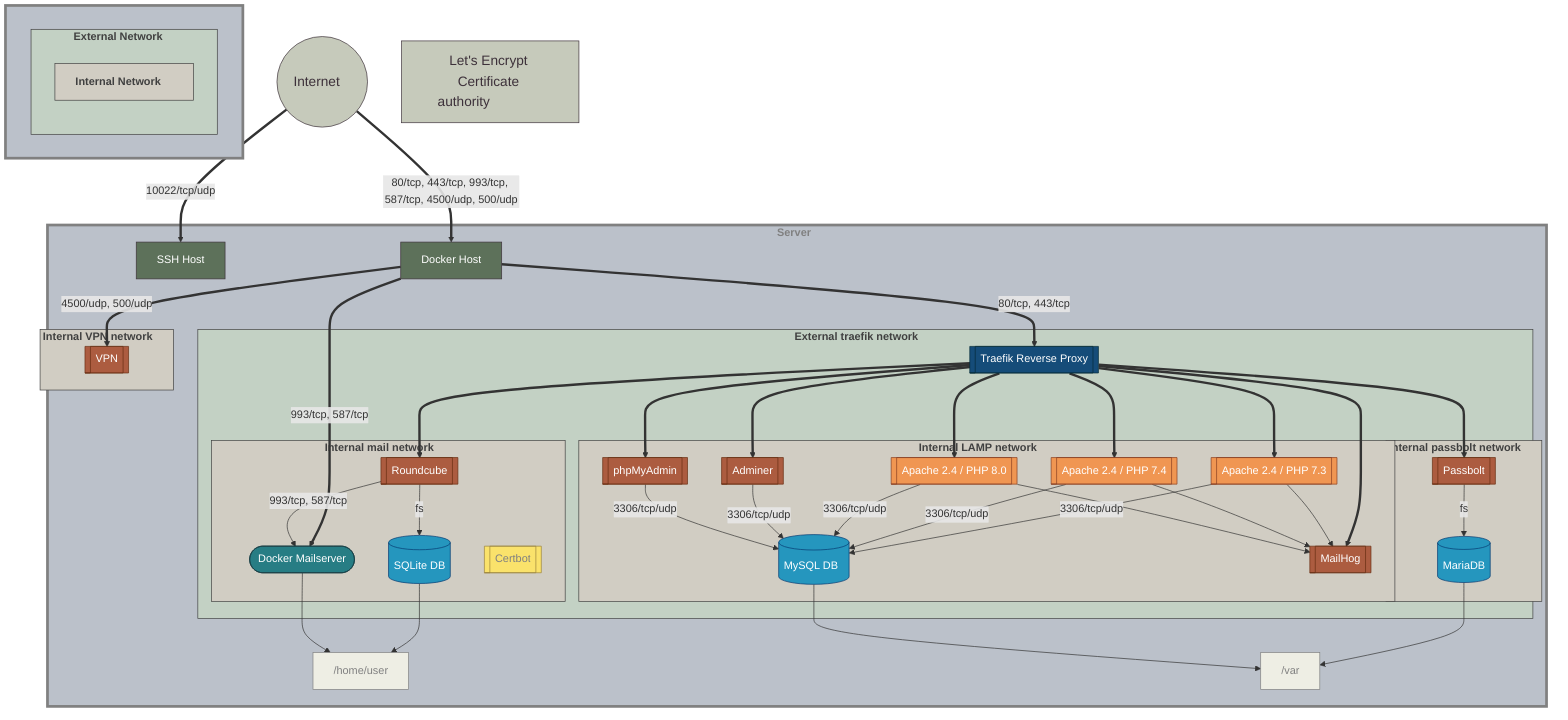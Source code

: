 graph TD

	%% define general components
	PUBLIC_INTERNET(("&nbsp;&nbsp;&nbsp;Internet&nbsp;&nbsp;&nbsp;&nbsp;&nbsp;&nbsp;"))
	PUBLIC_AUTHORITY_LETSENCRYPT["Let's Encrypt Certificate authority&nbsp;&nbsp;&nbsp;&nbsp;&nbsp;&nbsp;&nbsp;&nbsp;&nbsp;&nbsp;&nbsp;&nbsp;&nbsp;&nbsp;"]
	
	%% define traefik and certbot components
	DOCKER_REVERSE_PROXY_TRAEFIK[["Traefik Reverse Proxy"]]

	%% define LAMP components
	DOCKER_DB_MYSQL[("MySQL DB&nbsp;&nbsp;")]
	DOCKER_SERVICE_PHP73[["Apache 2.4 / PHP 7.3"]]
	DOCKER_SERVICE_PHP74[["Apache 2.4 / PHP 7.4"]]
	DOCKER_SERVICE_PHP80[["Apache 2.4 / PHP 8.0"]]
	DOCKER_SERVICE_MAILHOG[["MailHog"]]
	DOCKER_SERVICE_ADMINER[["Adminer"]]
	DOCKER_SERVICE_PHPMYADMIN[["phpMyAdmin"]]
	
	%% define VPN components
	DOCKER_VPN[["VPN"]]

	%% define mail components
	DOCKER_SERVICE_ROUNDCUBE[["Roundcube"]]
	DOCKER_SERVICE_PASSBOLT[["Passbolt"]]
	DOCKER_SERVICE_MAILSERVER(["Docker Mailserver"])
	DOCKER_DB_SQLITE_PASSBOLT[("MariaDB")]
	DOCKER_DB_SQLITE_ROUNDCUBE[("SQLite DB")]
	DOCKER_SERVICE_CERTBOT[["Certbot"]]
	
	%% define server components
	SERVER_SSH_HOST["SSH Host"]
	SERVER_DOCKER_HOST["Docker Host"]
	SERVER_FILE_SYSTEM_HOME["/home/user"]
	SERVER_FILE_SYSTEM_VAR["/var"]

	%% define subgroups (Network)
	subgraph EXPLANATION_SUBGRAPH_SERVER[" "]
		subgraph EXPLANATION_SUBGRAPH_NETWORK_EXTERNAL["External Network&nbsp;&nbsp;&nbsp;&nbsp;"]
			EXPLANATION_SUBGRAPH_NETWORK_INTERN["Internal Network&nbsp;&nbsp;&nbsp;&nbsp;"]
		end
	end
	
	%% define subgroups (Server)
	subgraph SUBGRAPH_SERVER["Server&nbsp;&nbsp;"]
		SERVER_SSH_HOST
		SERVER_DOCKER_HOST
		
		subgraph SUBGRAPH_NETWORK_EXTERNAL_TRAEFIK["External traefik network&nbsp;&nbsp;&nbsp;&nbsp;&nbsp;&nbsp;"]
			DOCKER_REVERSE_PROXY_TRAEFIK

			subgraph SUBGRAPH_NETWORK_INTERNAL_LAMP["Internal LAMP network&nbsp;&nbsp;&nbsp;&nbsp;&nbsp;&nbsp;"]
				DOCKER_DB_MYSQL
				DOCKER_SERVICE_PHP73
				DOCKER_SERVICE_PHP74
				DOCKER_SERVICE_PHP80
				DOCKER_SERVICE_MAILHOG
				DOCKER_SERVICE_ADMINER
				DOCKER_SERVICE_PHPMYADMIN
			end
			
			subgraph SUBGRAPH_NETWORK_INTERNAL_MAIL["Internal mail network&nbsp;&nbsp;&nbsp;&nbsp;&nbsp;&nbsp;"]
				DOCKER_SERVICE_CERTBOT
				DOCKER_SERVICE_MAILSERVER
				DOCKER_SERVICE_ROUNDCUBE
				DOCKER_DB_SQLITE_ROUNDCUBE
			end
			
			subgraph SUBGRAPH_NETWORK_INTERNAL_PASSBOLT["Internal passbolt network&nbsp;&nbsp;&nbsp;&nbsp;&nbsp;&nbsp;"]
				DOCKER_SERVICE_PASSBOLT
				DOCKER_DB_SQLITE_PASSBOLT
			end
		end
		
		subgraph SUBGRAPH_NETWORK_INTERNAL_VPN["Internal VPN network&nbsp;&nbsp;&nbsp;&nbsp;&nbsp;&nbsp;"]
			DOCKER_VPN
		end
		
		SERVER_FILE_SYSTEM_HOME
		SERVER_FILE_SYSTEM_VAR
	end

	%% define general graphs
	PUBLIC_INTERNET==>|"10022/tcp/udp"|SERVER_SSH_HOST
	PUBLIC_INTERNET==>|"80/tcp, 443/tcp, 993/tcp, 587/tcp, 4500/udp, 500/udp"|SERVER_DOCKER_HOST
	SERVER_DOCKER_HOST==>|"80/tcp, 443/tcp"|DOCKER_REVERSE_PROXY_TRAEFIK
	SERVER_DOCKER_HOST==>|"993/tcp, 587/tcp"|DOCKER_SERVICE_MAILSERVER
	SERVER_DOCKER_HOST==>|"4500/udp, 500/udp"|DOCKER_VPN
	
	%% define traefik graphs
	DOCKER_REVERSE_PROXY_TRAEFIK==>DOCKER_SERVICE_PHP73
	DOCKER_REVERSE_PROXY_TRAEFIK==>DOCKER_SERVICE_PHP74
	DOCKER_REVERSE_PROXY_TRAEFIK==>DOCKER_SERVICE_PHP80
	DOCKER_REVERSE_PROXY_TRAEFIK==>DOCKER_SERVICE_MAILHOG
	DOCKER_REVERSE_PROXY_TRAEFIK==>DOCKER_SERVICE_ADMINER
	DOCKER_REVERSE_PROXY_TRAEFIK==>DOCKER_SERVICE_PHPMYADMIN
	DOCKER_REVERSE_PROXY_TRAEFIK==>DOCKER_SERVICE_PASSBOLT
	DOCKER_REVERSE_PROXY_TRAEFIK==>DOCKER_SERVICE_ROUNDCUBE
	
	%% define mailhog graphs
	DOCKER_SERVICE_PHP73-->DOCKER_SERVICE_MAILHOG
	DOCKER_SERVICE_PHP74-->DOCKER_SERVICE_MAILHOG
	DOCKER_SERVICE_PHP80-->DOCKER_SERVICE_MAILHOG

	%% define db graphs
	DOCKER_SERVICE_PHP73-->|"3306/tcp/udp"|DOCKER_DB_MYSQL
	DOCKER_SERVICE_PHP74-->|"3306/tcp/udp"|DOCKER_DB_MYSQL
	DOCKER_SERVICE_PHP80-->|"3306/tcp/udp"|DOCKER_DB_MYSQL
	DOCKER_SERVICE_ADMINER-->|"3306/tcp/udp"|DOCKER_DB_MYSQL
	DOCKER_SERVICE_PHPMYADMIN-->|"3306/tcp/udp"|DOCKER_DB_MYSQL
	
	%% define passbolt graphs
	DOCKER_SERVICE_PASSBOLT-->|"fs"|DOCKER_DB_SQLITE_PASSBOLT
	
	%% define roundcube graphs
	DOCKER_SERVICE_ROUNDCUBE-->|"fs"|DOCKER_DB_SQLITE_ROUNDCUBE
	DOCKER_SERVICE_ROUNDCUBE-->|"993/tcp, 587/tcp"|DOCKER_SERVICE_MAILSERVER
	%%DOCKER_SERVICE_MAILSERVER---->DOCKER_SERVICE_CERTBOT
	
	%% define file system graphs
	DOCKER_DB_SQLITE_PASSBOLT-->SERVER_FILE_SYSTEM_VAR
	DOCKER_DB_SQLITE_ROUNDCUBE-->SERVER_FILE_SYSTEM_HOME
	DOCKER_SERVICE_MAILSERVER-->SERVER_FILE_SYSTEM_HOME
	DOCKER_DB_MYSQL-->SERVER_FILE_SYSTEM_VAR
	
	%% define classes (modules)
	classDef CLASS_DB fill:#2596be,color:#fff,font-weight:normal,stroke:#063970;
	classDef CLASS_SERVICE_REVERSE_PROXY fill:#154c79,color:#fff,font-weight:normal,stroke:#052c39;
	classDef CLASS_SERVICE_CERTBOT fill:#fae26b,color:#808080,font-weight:normal,stroke:#9a823b;
	classDef CLASS_SERVICE_LAMP_PHP fill:#f09652,color:#fff,font-weight:normal,stroke:#873e23;
	classDef CLASS_SERVICE_LAMP_GUI fill:#ac5c40,color:#fff,font-weight:normal,stroke:#672e13;
	classDef CLASS_SERVICE_MAIL fill:#277d84,color:#fff,font-weight:normal,stroke:#173d44;
	classDef CLASS_FILESYSTEM fill:#eeeee4,color:#808080,font-weight:normal,stroke:#808080;
	classDef CLASS_HOSTS fill:#5d715a,color:#fff,font-weight:normal,stroke:#3d313a;
	classDef CLASS_PUBLIC fill:#C6CABB,color:#3d313a,font-weight:normal,stroke:#3d313a,font-size:20px

	%% define classes (subgroups)
	classDef CLASS_SUBGRAPH_SERVER fill:#BBC1CA,color:#808080,font-weight:bold,stroke:#808080,stroke-width:4px;
	classDef CLASS_NETWORK_EXTERNAL fill:#C3D1C4,color:#404040,font-weight:bold,stroke:#404040,stroke-width:1px;
	classDef CLASS_NETWORK_INTERNAL fill:#D1CDC3,color:#404040,font-weight:bold,stroke:#404040,stroke-width:1px;
	classDef CLASS_EXPLANATION fill:#f0f0f0,color:#404040,font-weight:bold,stroke:#404040,stroke-width:1px;

	%% assign classes (modules)
	class DOCKER_DB_MYSQL,DOCKER_DB_SQLITE_ROUNDCUBE,DOCKER_DB_SQLITE_PASSBOLT CLASS_DB
	class DOCKER_REVERSE_PROXY_TRAEFIK CLASS_SERVICE_REVERSE_PROXY
	class DOCKER_SERVICE_CERTBOT CLASS_SERVICE_CERTBOT
	class DOCKER_SERVICE_PHP73,DOCKER_SERVICE_PHP74,DOCKER_SERVICE_PHP80 CLASS_SERVICE_LAMP_PHP
	class DOCKER_SERVICE_ADMINER,DOCKER_SERVICE_PHPMYADMIN,DOCKER_SERVICE_MAILHOG,DOCKER_VPN CLASS_SERVICE_LAMP_GUI
	class DOCKER_SERVICE_ROUNDCUBE CLASS_SERVICE_LAMP_GUI
	class DOCKER_SERVICE_PASSBOLT CLASS_SERVICE_LAMP_GUI
	class DOCKER_SERVICE_MAILSERVER CLASS_SERVICE_MAIL
	class SERVER_FILE_SYSTEM_HOME,SERVER_FILE_SYSTEM_VAR CLASS_FILESYSTEM
	class SERVER_DOCKER_HOST,SERVER_SSH_HOST CLASS_HOSTS
	class PUBLIC_INTERNET,PUBLIC_AUTHORITY_LETSENCRYPT CLASS_PUBLIC
	class SUBGRAPH_EXPANATION CLASS_EXPLANATION
	
	%% assign classes (subgoups)
	class SUBGRAPH_SERVER,EXPLANATION_SUBGRAPH_SERVER CLASS_SUBGRAPH_SERVER
	class SUBGRAPH_NETWORK_EXTERNAL_TRAEFIK,EXPLANATION_SUBGRAPH_NETWORK_EXTERNAL CLASS_NETWORK_EXTERNAL
	class SUBGRAPH_NETWORK_INTERNAL_LAMP,SUBGRAPH_NETWORK_INTERNAL_MAIL,EXPLANATION_SUBGRAPH_NETWORK_INTERN,SUBGRAPH_NETWORK_INTERNAL_VPN,SUBGRAPH_NETWORK_INTERNAL_PASSBOLT CLASS_NETWORK_INTERNAL